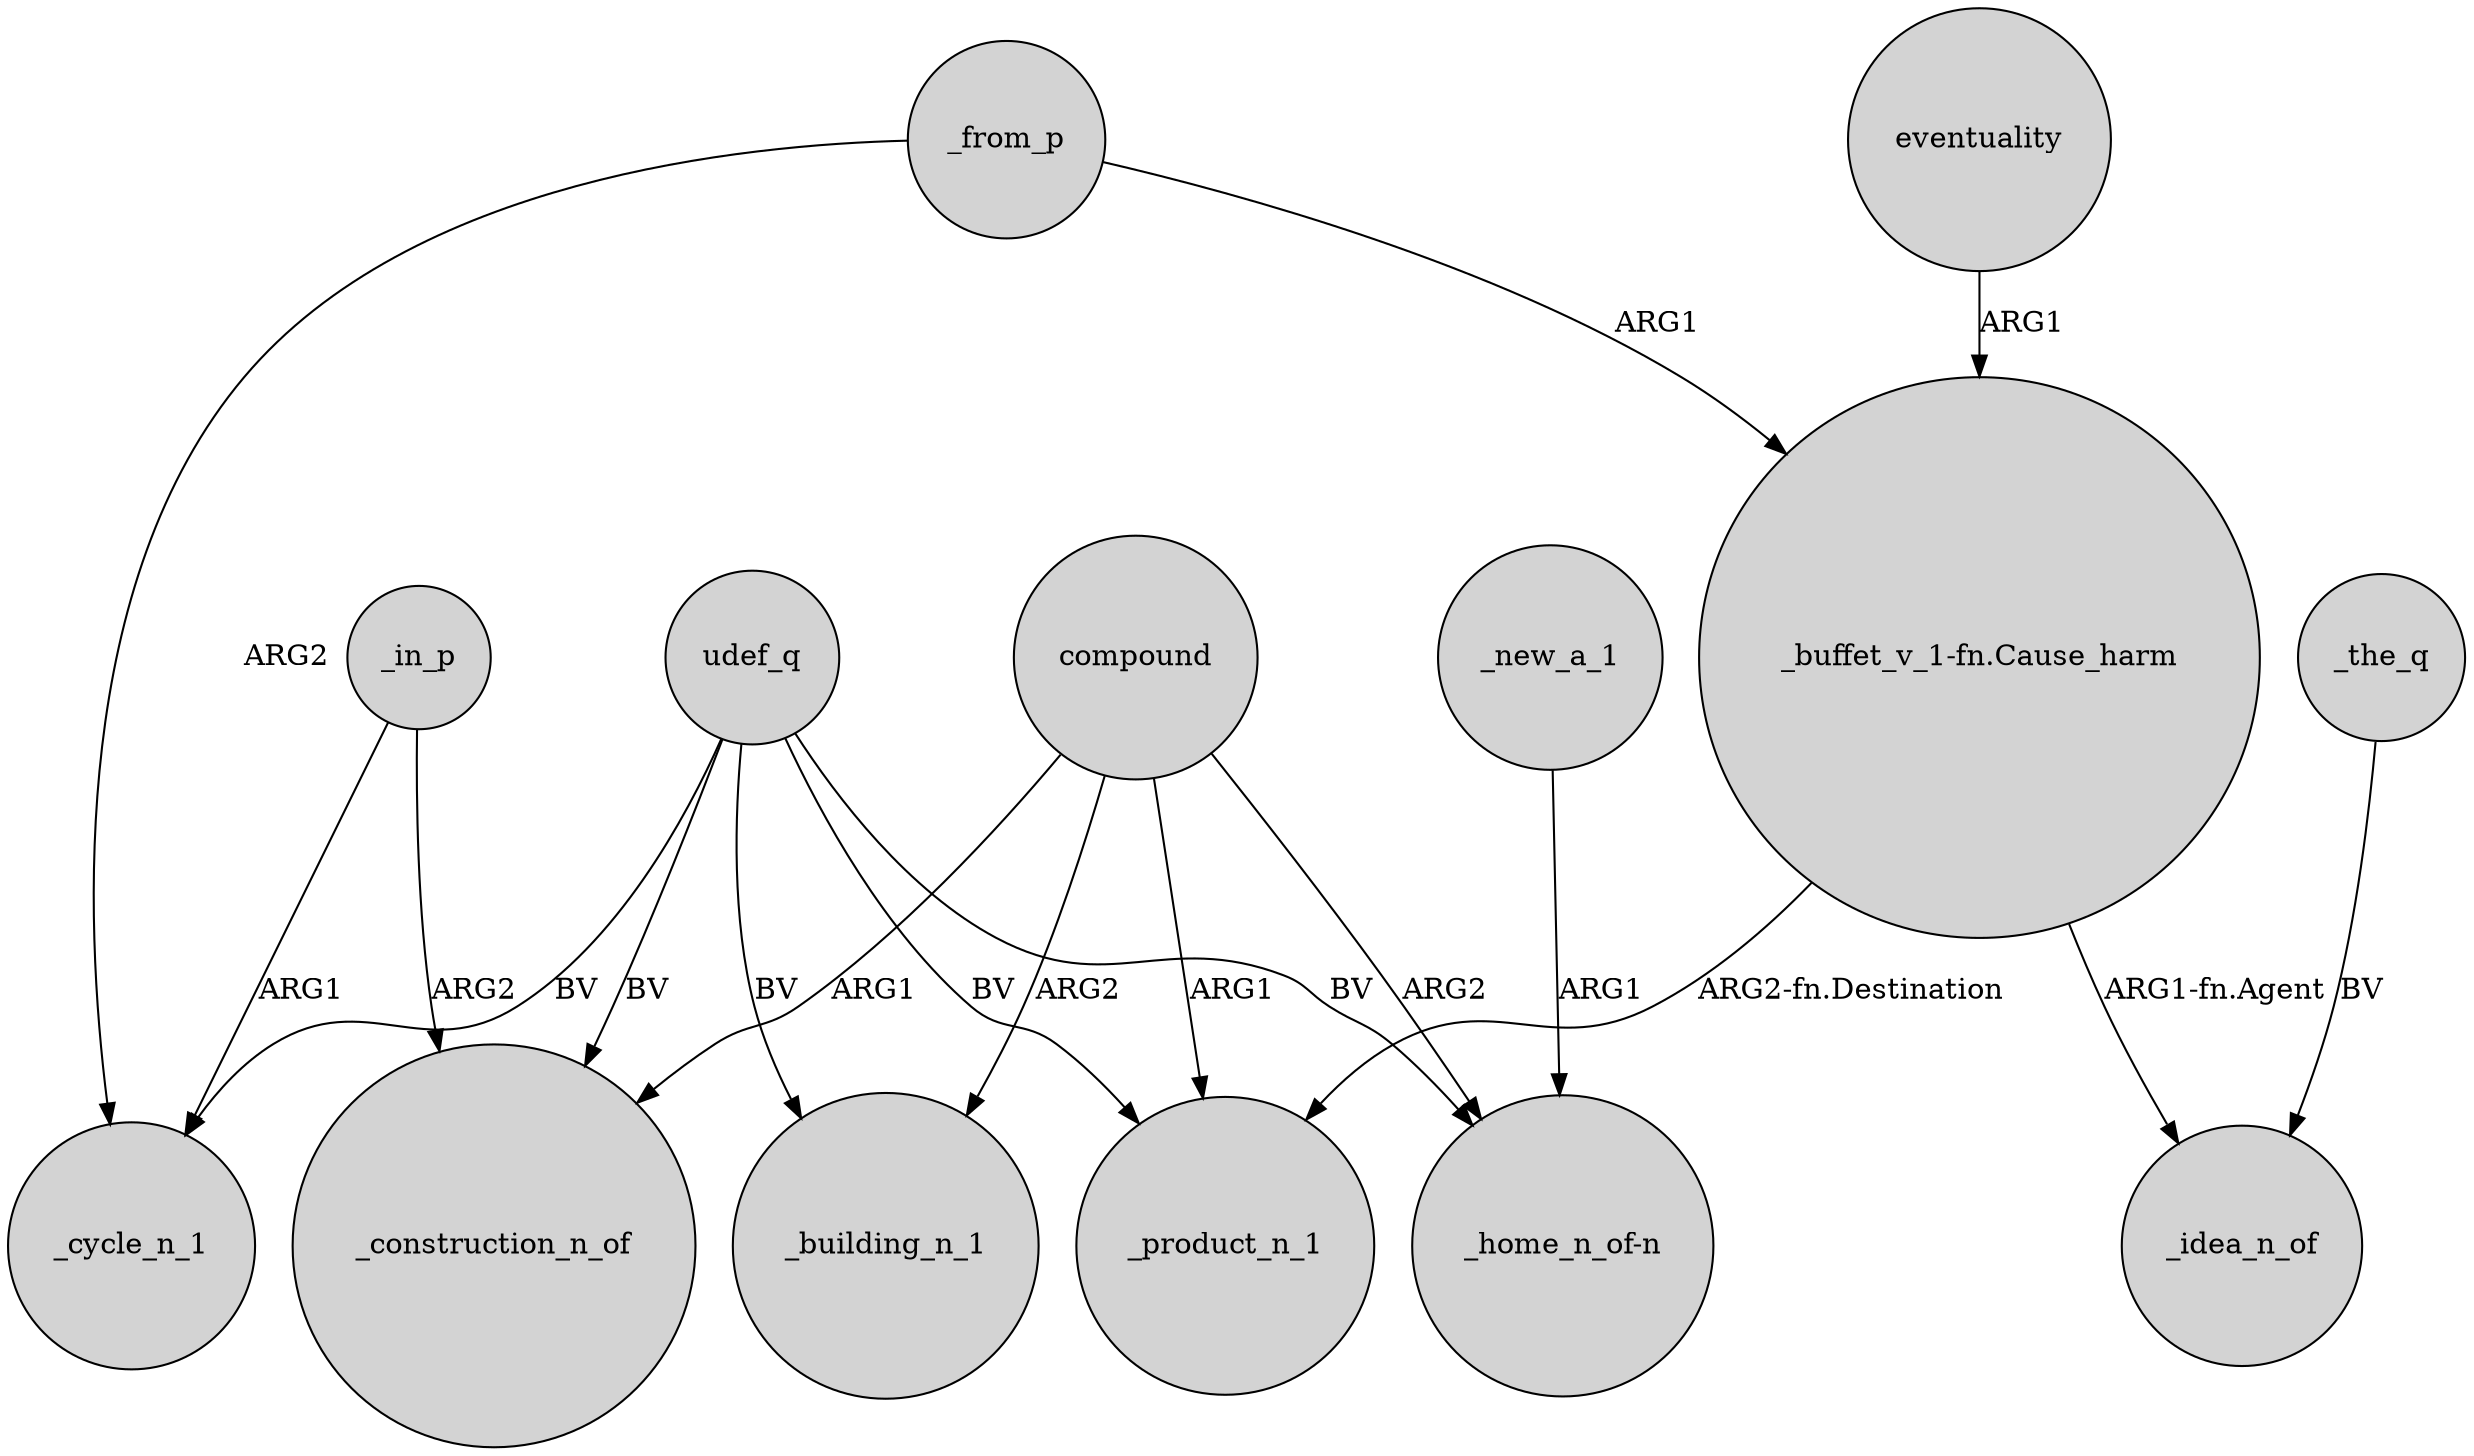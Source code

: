 digraph {
	node [shape=circle style=filled]
	_in_p -> _construction_n_of [label=ARG2]
	udef_q -> _product_n_1 [label=BV]
	compound -> _product_n_1 [label=ARG1]
	_from_p -> _cycle_n_1 [label=ARG2]
	"_buffet_v_1-fn.Cause_harm" -> _product_n_1 [label="ARG2-fn.Destination"]
	compound -> "_home_n_of-n" [label=ARG2]
	eventuality -> "_buffet_v_1-fn.Cause_harm" [label=ARG1]
	_the_q -> _idea_n_of [label=BV]
	udef_q -> "_home_n_of-n" [label=BV]
	"_buffet_v_1-fn.Cause_harm" -> _idea_n_of [label="ARG1-fn.Agent"]
	_in_p -> _cycle_n_1 [label=ARG1]
	udef_q -> _building_n_1 [label=BV]
	udef_q -> _construction_n_of [label=BV]
	compound -> _construction_n_of [label=ARG1]
	_new_a_1 -> "_home_n_of-n" [label=ARG1]
	_from_p -> "_buffet_v_1-fn.Cause_harm" [label=ARG1]
	compound -> _building_n_1 [label=ARG2]
	udef_q -> _cycle_n_1 [label=BV]
}
